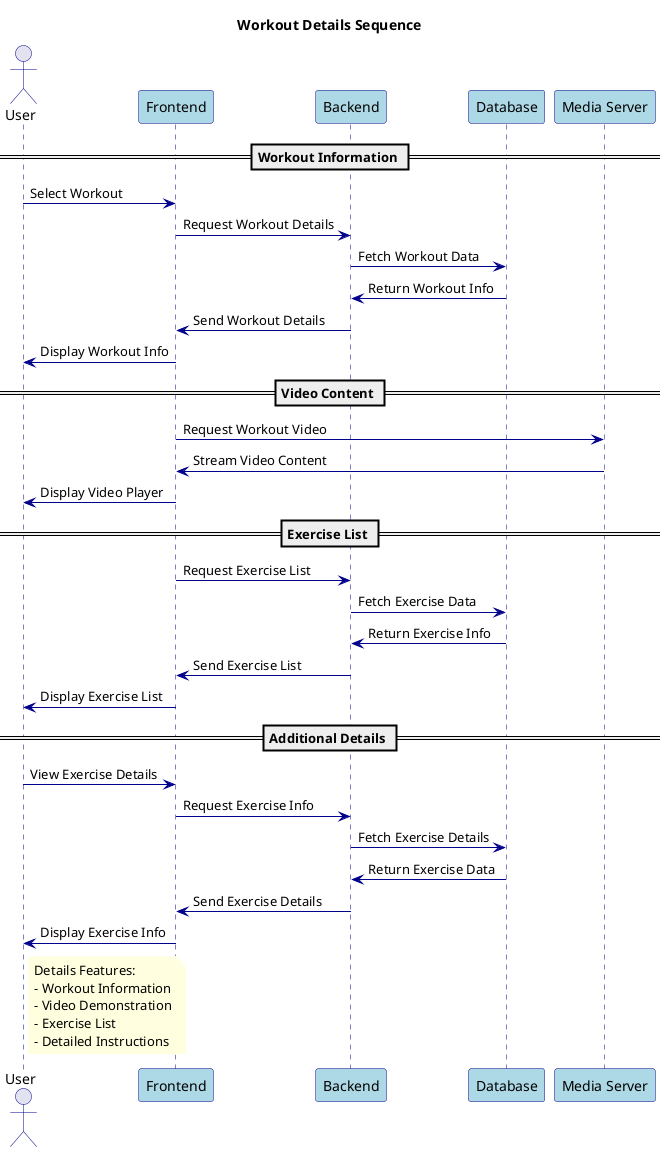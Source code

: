 @startuml WorkoutDetails

' Styling
skinparam backgroundColor white
skinparam sequence {
    ArrowColor DarkBlue
    ActorBorderColor DarkBlue
    LifeLineBorderColor DarkBlue
    ParticipantBorderColor DarkBlue
    ParticipantBackgroundColor LightBlue
}
skinparam note {
    BackgroundColor LightYellow
    BorderColor DarkYellow
    FontColor Black
}

title Workout Details Sequence

actor User
participant "Frontend" as FE
participant "Backend" as BE
participant "Database" as DB
participant "Media Server" as MS

== Workout Information ==

User -> FE: Select Workout
FE -> BE: Request Workout Details
BE -> DB: Fetch Workout Data
DB -> BE: Return Workout Info
BE -> FE: Send Workout Details
FE -> User: Display Workout Info

== Video Content ==

FE -> MS: Request Workout Video
MS -> FE: Stream Video Content
FE -> User: Display Video Player

== Exercise List ==

FE -> BE: Request Exercise List
BE -> DB: Fetch Exercise Data
DB -> BE: Return Exercise Info
BE -> FE: Send Exercise List
FE -> User: Display Exercise List

== Additional Details ==

User -> FE: View Exercise Details
FE -> BE: Request Exercise Info
BE -> DB: Fetch Exercise Details
DB -> BE: Return Exercise Data
BE -> FE: Send Exercise Details
FE -> User: Display Exercise Info

note right of User
  Details Features:
  - Workout Information
  - Video Demonstration
  - Exercise List
  - Detailed Instructions
end note

@enduml 